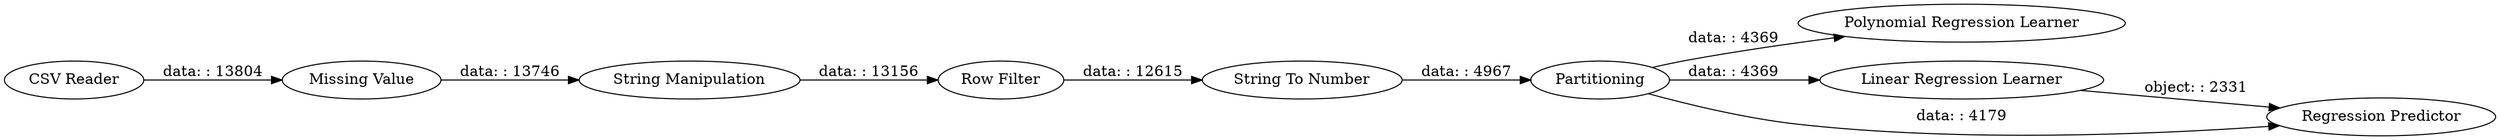 digraph {
	"-7996526241045892099_9" [label="Row Filter"]
	"-7996526241045892099_12" [label="String To Number"]
	"-7996526241045892099_1" [label="CSV Reader"]
	"-7996526241045892099_15" [label="Polynomial Regression Learner"]
	"-7996526241045892099_2" [label="Missing Value"]
	"-7996526241045892099_11" [label="Linear Regression Learner"]
	"-7996526241045892099_13" [label=Partitioning]
	"-7996526241045892099_14" [label="Regression Predictor"]
	"-7996526241045892099_3" [label="String Manipulation"]
	"-7996526241045892099_2" -> "-7996526241045892099_3" [label="data: : 13746"]
	"-7996526241045892099_13" -> "-7996526241045892099_14" [label="data: : 4179"]
	"-7996526241045892099_11" -> "-7996526241045892099_14" [label="object: : 2331"]
	"-7996526241045892099_12" -> "-7996526241045892099_13" [label="data: : 4967"]
	"-7996526241045892099_13" -> "-7996526241045892099_15" [label="data: : 4369"]
	"-7996526241045892099_9" -> "-7996526241045892099_12" [label="data: : 12615"]
	"-7996526241045892099_13" -> "-7996526241045892099_11" [label="data: : 4369"]
	"-7996526241045892099_3" -> "-7996526241045892099_9" [label="data: : 13156"]
	"-7996526241045892099_1" -> "-7996526241045892099_2" [label="data: : 13804"]
	rankdir=LR
}
